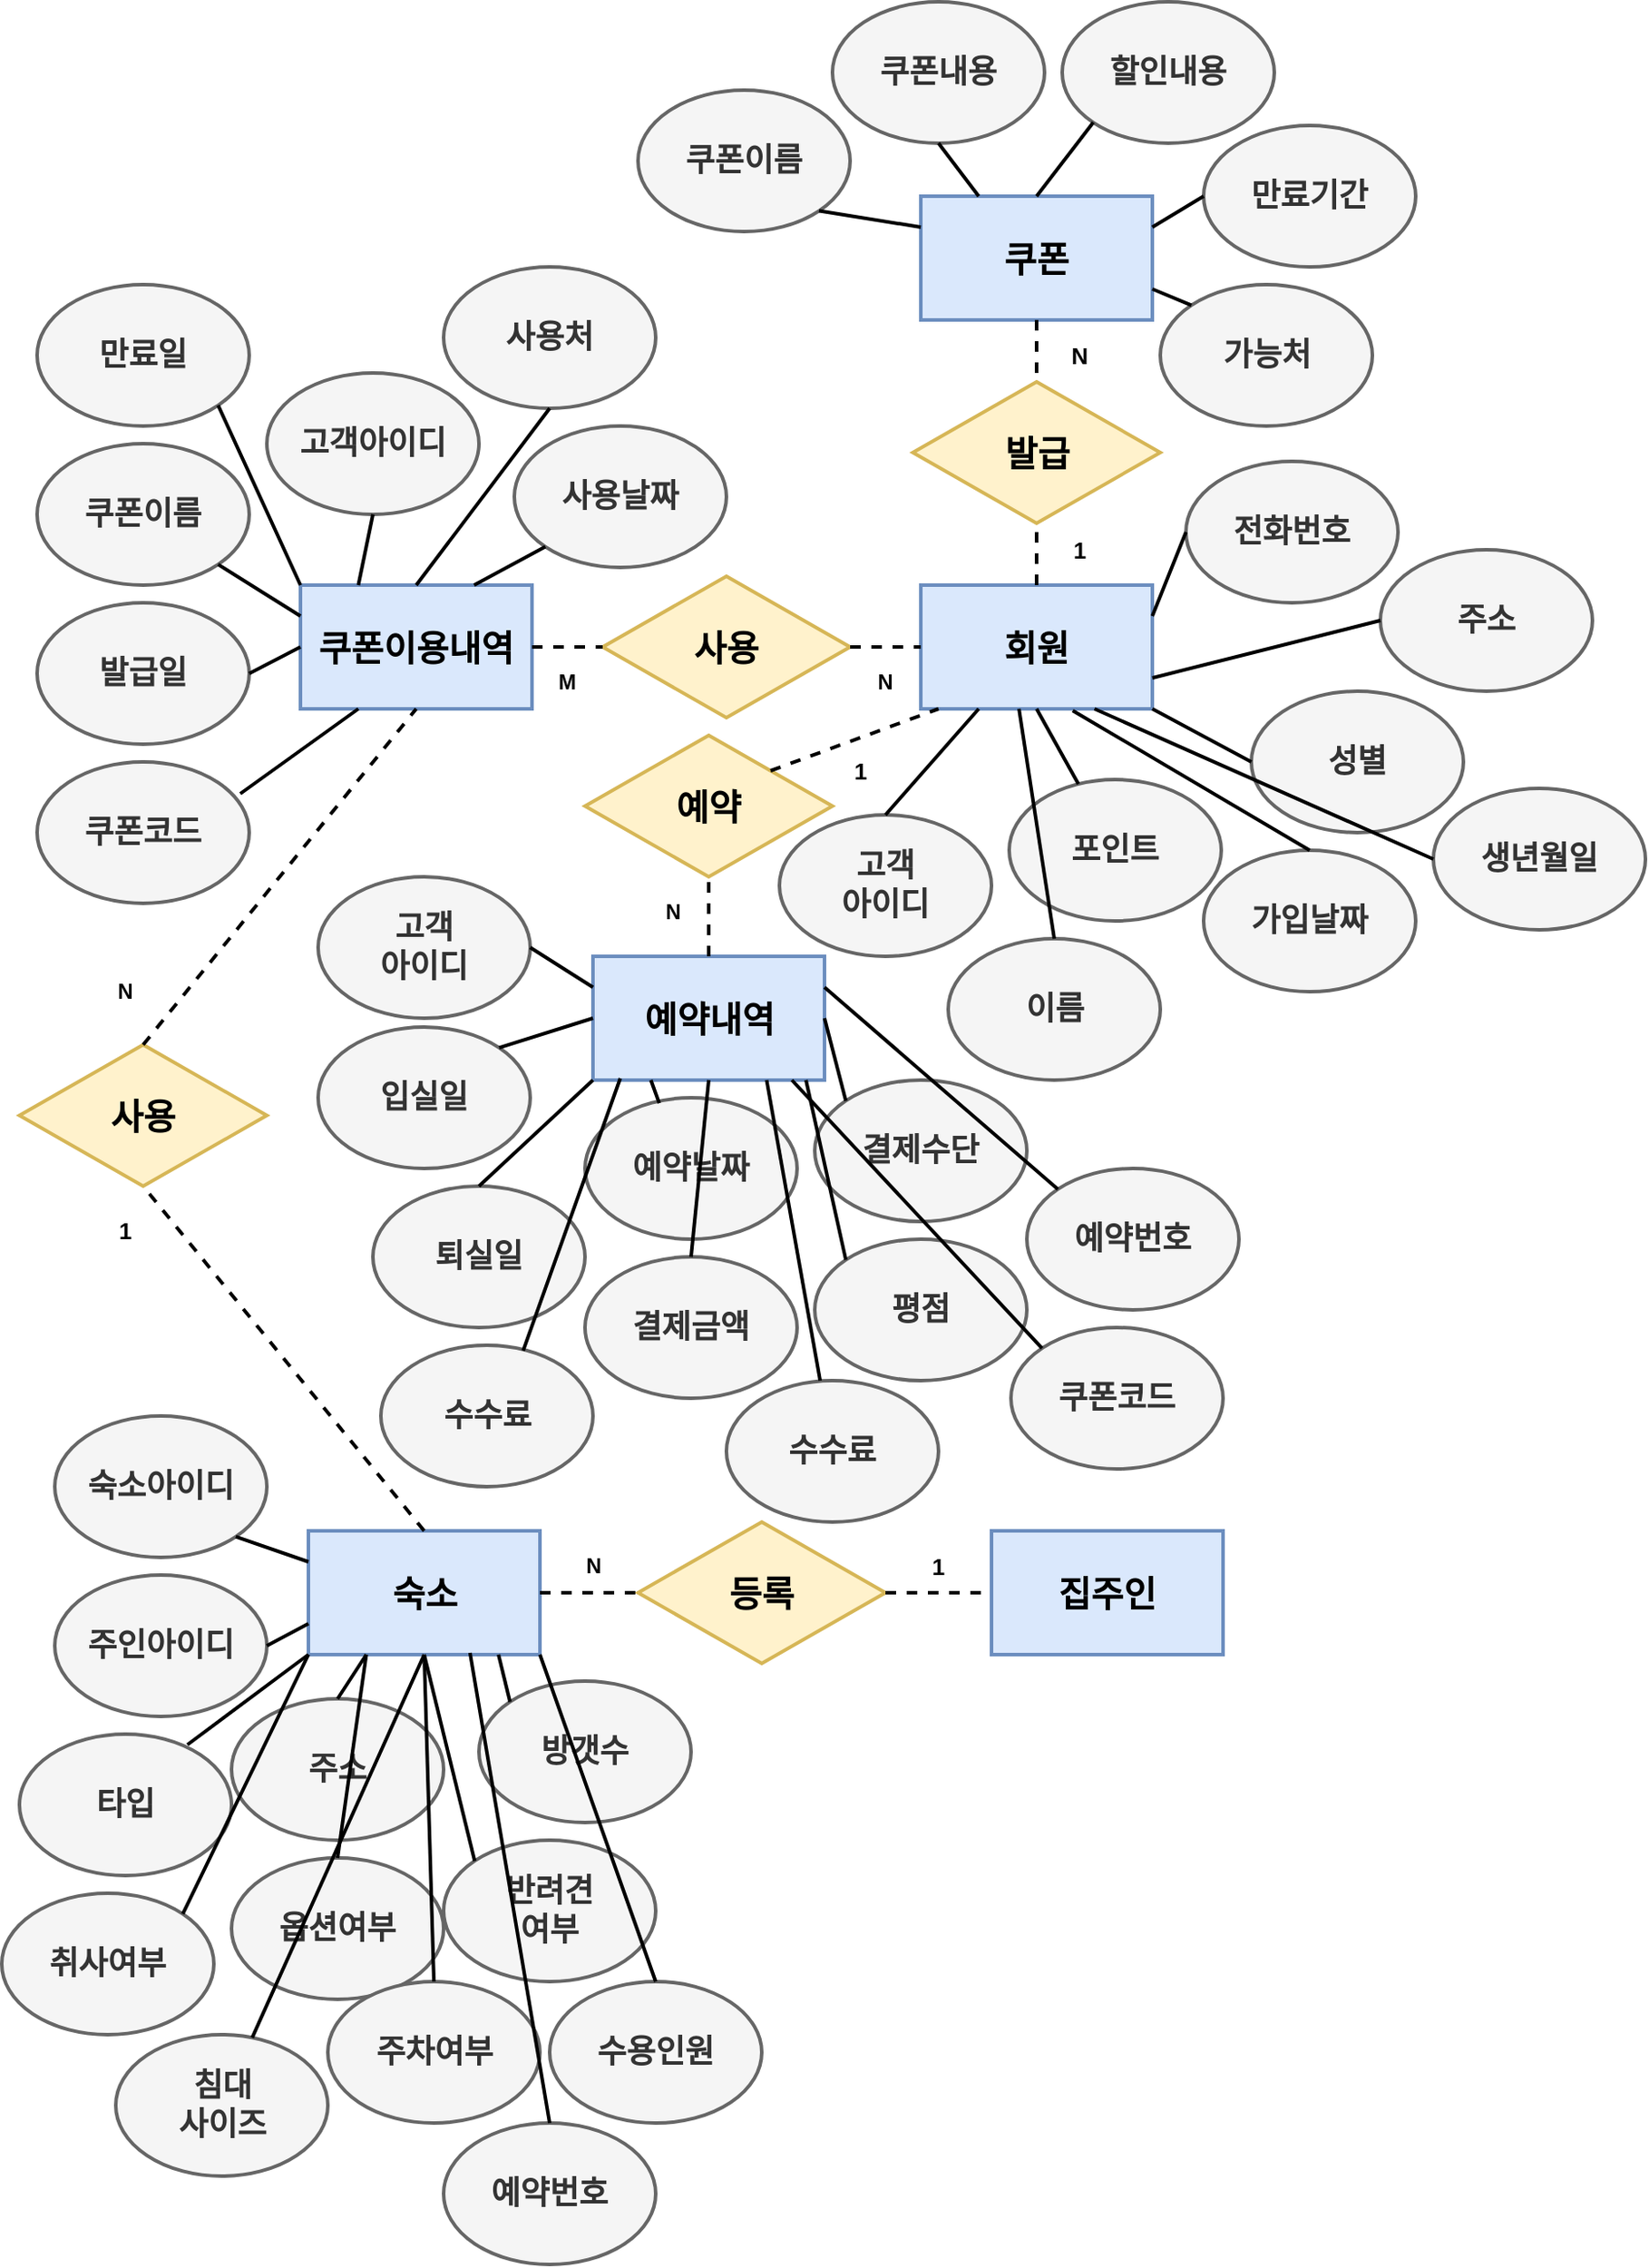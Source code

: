 <mxfile version="26.0.16">
  <diagram name="페이지-1" id="A7KoAqLpkC3rf8sDOBmB">
    <mxGraphModel dx="2261" dy="780" grid="1" gridSize="10" guides="1" tooltips="1" connect="1" arrows="1" fold="1" page="1" pageScale="1" pageWidth="827" pageHeight="1169" math="0" shadow="0">
      <root>
        <mxCell id="0" />
        <mxCell id="1" parent="0" />
        <mxCell id="lKcTm5he1GSqPfXgZawS-9" value="등록" style="rhombus;whiteSpace=wrap;html=1;strokeWidth=2;fontSize=20;fontStyle=1;fillColor=#fff2cc;strokeColor=#d6b656;" parent="1" vertex="1">
          <mxGeometry x="360" y="1030" width="140" height="80" as="geometry" />
        </mxCell>
        <mxCell id="XDs98SbG8sYgr_woH9iY-4" value="예약" style="rhombus;whiteSpace=wrap;html=1;strokeWidth=2;fontSize=20;fontStyle=1;fillColor=#fff2cc;strokeColor=#d6b656;" parent="1" vertex="1">
          <mxGeometry x="330" y="585" width="140" height="80" as="geometry" />
        </mxCell>
        <mxCell id="BoZ32wy5WJJVuOqSIw8r-2" value="&lt;b&gt;쿠폰&lt;/b&gt;" style="rounded=0;whiteSpace=wrap;html=1;fillColor=#dae8fc;strokeColor=#6c8ebf;strokeWidth=2;fontSize=20;" vertex="1" parent="1">
          <mxGeometry x="520" y="280" width="131" height="70" as="geometry" />
        </mxCell>
        <mxCell id="BoZ32wy5WJJVuOqSIw8r-3" value="&lt;b&gt;회원&lt;/b&gt;" style="rounded=0;whiteSpace=wrap;html=1;fillColor=#dae8fc;strokeColor=#6c8ebf;strokeWidth=2;fontSize=20;" vertex="1" parent="1">
          <mxGeometry x="520" y="500" width="131" height="70" as="geometry" />
        </mxCell>
        <mxCell id="BoZ32wy5WJJVuOqSIw8r-4" value="&lt;b&gt;집주인&lt;/b&gt;" style="rounded=0;whiteSpace=wrap;html=1;fillColor=#dae8fc;strokeColor=#6c8ebf;strokeWidth=2;fontSize=20;" vertex="1" parent="1">
          <mxGeometry x="560" y="1035" width="131" height="70" as="geometry" />
        </mxCell>
        <mxCell id="BoZ32wy5WJJVuOqSIw8r-5" value="숙소" style="rounded=0;whiteSpace=wrap;html=1;fillColor=#dae8fc;strokeColor=#6c8ebf;strokeWidth=2;fontSize=20;fontStyle=1" vertex="1" parent="1">
          <mxGeometry x="173.5" y="1035" width="131" height="70" as="geometry" />
        </mxCell>
        <mxCell id="BoZ32wy5WJJVuOqSIw8r-6" value="쿠폰이용&lt;span style=&quot;background-color: transparent; color: light-dark(rgb(0, 0, 0), rgb(255, 255, 255));&quot;&gt;내역&lt;/span&gt;" style="rounded=0;whiteSpace=wrap;html=1;fillColor=#dae8fc;strokeColor=#6c8ebf;strokeWidth=2;fontSize=20;fontStyle=1" vertex="1" parent="1">
          <mxGeometry x="169" y="500" width="131" height="70" as="geometry" />
        </mxCell>
        <mxCell id="BoZ32wy5WJJVuOqSIw8r-7" value="예약내역" style="rounded=0;whiteSpace=wrap;html=1;fillColor=#dae8fc;strokeColor=#6c8ebf;strokeWidth=2;fontSize=20;fontStyle=1" vertex="1" parent="1">
          <mxGeometry x="334.5" y="710" width="131" height="70" as="geometry" />
        </mxCell>
        <mxCell id="BoZ32wy5WJJVuOqSIw8r-8" value="발급" style="rhombus;whiteSpace=wrap;html=1;strokeWidth=2;fontSize=20;fontStyle=1;fillColor=#fff2cc;strokeColor=#d6b656;" vertex="1" parent="1">
          <mxGeometry x="515.5" y="385" width="140" height="80" as="geometry" />
        </mxCell>
        <mxCell id="BoZ32wy5WJJVuOqSIw8r-15" value="사용" style="rhombus;whiteSpace=wrap;html=1;strokeWidth=2;fontSize=20;fontStyle=1;fillColor=#fff2cc;strokeColor=#d6b656;" vertex="1" parent="1">
          <mxGeometry x="340" y="495" width="140" height="80" as="geometry" />
        </mxCell>
        <mxCell id="BoZ32wy5WJJVuOqSIw8r-18" value="&lt;b&gt;할인내용&lt;/b&gt;" style="ellipse;whiteSpace=wrap;html=1;fillColor=#f5f5f5;fontColor=#333333;strokeColor=#666666;strokeWidth=2;fontSize=18;" vertex="1" parent="1">
          <mxGeometry x="600" y="170" width="120" height="80" as="geometry" />
        </mxCell>
        <mxCell id="BoZ32wy5WJJVuOqSIw8r-19" value="만료기간" style="ellipse;whiteSpace=wrap;html=1;fillColor=#f5f5f5;fontColor=#333333;strokeColor=#666666;strokeWidth=2;fontSize=18;fontStyle=1" vertex="1" parent="1">
          <mxGeometry x="680" y="240" width="120" height="80" as="geometry" />
        </mxCell>
        <mxCell id="BoZ32wy5WJJVuOqSIw8r-20" value="쿠폰내용" style="ellipse;whiteSpace=wrap;html=1;fillColor=#f5f5f5;fontColor=#333333;strokeColor=#666666;strokeWidth=2;fontSize=18;fontStyle=1" vertex="1" parent="1">
          <mxGeometry x="470" y="170" width="120" height="80" as="geometry" />
        </mxCell>
        <mxCell id="BoZ32wy5WJJVuOqSIw8r-21" value="&lt;b&gt;쿠폰이름&lt;/b&gt;" style="ellipse;whiteSpace=wrap;html=1;fillColor=#f5f5f5;fontColor=#333333;strokeColor=#666666;strokeWidth=2;fontSize=18;" vertex="1" parent="1">
          <mxGeometry x="360" y="220" width="120" height="80" as="geometry" />
        </mxCell>
        <mxCell id="BoZ32wy5WJJVuOqSIw8r-22" value="" style="endArrow=none;html=1;rounded=0;entryX=1;entryY=1;entryDx=0;entryDy=0;exitX=0;exitY=0.25;exitDx=0;exitDy=0;strokeWidth=2;" edge="1" parent="1" source="BoZ32wy5WJJVuOqSIw8r-2" target="BoZ32wy5WJJVuOqSIw8r-21">
          <mxGeometry width="50" height="50" relative="1" as="geometry">
            <mxPoint x="390" y="380" as="sourcePoint" />
            <mxPoint x="440" y="330" as="targetPoint" />
          </mxGeometry>
        </mxCell>
        <mxCell id="BoZ32wy5WJJVuOqSIw8r-23" value="" style="endArrow=none;html=1;rounded=0;entryX=0.5;entryY=1;entryDx=0;entryDy=0;exitX=0.25;exitY=0;exitDx=0;exitDy=0;strokeWidth=2;" edge="1" parent="1" source="BoZ32wy5WJJVuOqSIw8r-2" target="BoZ32wy5WJJVuOqSIw8r-20">
          <mxGeometry width="50" height="50" relative="1" as="geometry">
            <mxPoint x="530" y="308" as="sourcePoint" />
            <mxPoint x="440" y="250" as="targetPoint" />
          </mxGeometry>
        </mxCell>
        <mxCell id="BoZ32wy5WJJVuOqSIw8r-24" value="" style="endArrow=none;html=1;rounded=0;entryX=0;entryY=1;entryDx=0;entryDy=0;exitX=0.5;exitY=0;exitDx=0;exitDy=0;strokeWidth=2;" edge="1" parent="1" source="BoZ32wy5WJJVuOqSIw8r-2" target="BoZ32wy5WJJVuOqSIw8r-18">
          <mxGeometry width="50" height="50" relative="1" as="geometry">
            <mxPoint x="563" y="290" as="sourcePoint" />
            <mxPoint x="570" y="250" as="targetPoint" />
          </mxGeometry>
        </mxCell>
        <mxCell id="BoZ32wy5WJJVuOqSIw8r-25" value="" style="endArrow=none;html=1;rounded=0;entryX=0;entryY=0.5;entryDx=0;entryDy=0;exitX=1;exitY=0.25;exitDx=0;exitDy=0;strokeWidth=2;" edge="1" parent="1" source="BoZ32wy5WJJVuOqSIw8r-2" target="BoZ32wy5WJJVuOqSIw8r-19">
          <mxGeometry width="50" height="50" relative="1" as="geometry">
            <mxPoint x="596" y="290" as="sourcePoint" />
            <mxPoint x="658" y="238" as="targetPoint" />
          </mxGeometry>
        </mxCell>
        <mxCell id="BoZ32wy5WJJVuOqSIw8r-26" value="가능처" style="ellipse;whiteSpace=wrap;html=1;fillColor=#f5f5f5;fontColor=#333333;strokeColor=#666666;strokeWidth=2;fontSize=18;fontStyle=1" vertex="1" parent="1">
          <mxGeometry x="655.5" y="330" width="120" height="80" as="geometry" />
        </mxCell>
        <mxCell id="BoZ32wy5WJJVuOqSIw8r-27" value="" style="endArrow=none;html=1;rounded=0;entryX=0;entryY=0;entryDx=0;entryDy=0;exitX=1;exitY=0.75;exitDx=0;exitDy=0;strokeWidth=2;" edge="1" parent="1" source="BoZ32wy5WJJVuOqSIw8r-2" target="BoZ32wy5WJJVuOqSIw8r-26">
          <mxGeometry width="50" height="50" relative="1" as="geometry">
            <mxPoint x="661" y="308" as="sourcePoint" />
            <mxPoint x="690" y="290" as="targetPoint" />
          </mxGeometry>
        </mxCell>
        <mxCell id="BoZ32wy5WJJVuOqSIw8r-28" value="" style="endArrow=none;dashed=1;html=1;rounded=0;entryX=0.5;entryY=1;entryDx=0;entryDy=0;exitX=0.5;exitY=0;exitDx=0;exitDy=0;strokeWidth=2;" edge="1" parent="1" source="BoZ32wy5WJJVuOqSIw8r-3" target="BoZ32wy5WJJVuOqSIw8r-8">
          <mxGeometry width="50" height="50" relative="1" as="geometry">
            <mxPoint x="390" y="380" as="sourcePoint" />
            <mxPoint x="440" y="330" as="targetPoint" />
          </mxGeometry>
        </mxCell>
        <mxCell id="BoZ32wy5WJJVuOqSIw8r-29" value="" style="endArrow=none;dashed=1;html=1;rounded=0;entryX=0.5;entryY=0;entryDx=0;entryDy=0;exitX=0.5;exitY=1;exitDx=0;exitDy=0;strokeWidth=2;" edge="1" parent="1" source="BoZ32wy5WJJVuOqSIw8r-2" target="BoZ32wy5WJJVuOqSIw8r-8">
          <mxGeometry width="50" height="50" relative="1" as="geometry">
            <mxPoint x="326" y="325" as="sourcePoint" />
            <mxPoint x="354" y="325" as="targetPoint" />
          </mxGeometry>
        </mxCell>
        <mxCell id="BoZ32wy5WJJVuOqSIw8r-30" value="1" style="text;html=1;align=center;verticalAlign=middle;whiteSpace=wrap;rounded=0;fontStyle=1;fontSize=13;" vertex="1" parent="1">
          <mxGeometry x="580" y="465" width="60" height="30" as="geometry" />
        </mxCell>
        <mxCell id="BoZ32wy5WJJVuOqSIw8r-31" value="N" style="text;html=1;align=center;verticalAlign=middle;whiteSpace=wrap;rounded=0;fontStyle=1;fontSize=13;" vertex="1" parent="1">
          <mxGeometry x="580" y="355" width="60" height="30" as="geometry" />
        </mxCell>
        <mxCell id="BoZ32wy5WJJVuOqSIw8r-32" value="" style="endArrow=none;dashed=1;html=1;rounded=0;entryX=0;entryY=0.5;entryDx=0;entryDy=0;exitX=1;exitY=0.5;exitDx=0;exitDy=0;fontStyle=1;endSize=7;strokeWidth=2;" edge="1" parent="1" source="BoZ32wy5WJJVuOqSIw8r-15" target="BoZ32wy5WJJVuOqSIw8r-3">
          <mxGeometry width="50" height="50" relative="1" as="geometry">
            <mxPoint x="530" y="325" as="sourcePoint" />
            <mxPoint x="494" y="325" as="targetPoint" />
          </mxGeometry>
        </mxCell>
        <mxCell id="BoZ32wy5WJJVuOqSIw8r-33" value="" style="endArrow=none;dashed=1;html=1;rounded=0;entryX=0;entryY=0.5;entryDx=0;entryDy=0;exitX=1;exitY=0.5;exitDx=0;exitDy=0;fontStyle=1;strokeWidth=2;" edge="1" parent="1" source="BoZ32wy5WJJVuOqSIw8r-6" target="BoZ32wy5WJJVuOqSIw8r-15">
          <mxGeometry width="50" height="50" relative="1" as="geometry">
            <mxPoint x="260" y="395" as="sourcePoint" />
            <mxPoint x="260" y="360" as="targetPoint" />
          </mxGeometry>
        </mxCell>
        <mxCell id="BoZ32wy5WJJVuOqSIw8r-34" value="N" style="text;html=1;align=center;verticalAlign=middle;whiteSpace=wrap;rounded=0;fontStyle=1" vertex="1" parent="1">
          <mxGeometry x="470" y="540" width="60" height="30" as="geometry" />
        </mxCell>
        <mxCell id="BoZ32wy5WJJVuOqSIw8r-35" value="M" style="text;html=1;align=center;verticalAlign=middle;whiteSpace=wrap;rounded=0;fontStyle=1" vertex="1" parent="1">
          <mxGeometry x="290" y="540" width="60" height="30" as="geometry" />
        </mxCell>
        <mxCell id="BoZ32wy5WJJVuOqSIw8r-37" value="생년월일" style="ellipse;whiteSpace=wrap;html=1;fillColor=#f5f5f5;fontColor=#333333;strokeColor=#666666;strokeWidth=2;fontSize=18;fontStyle=1" vertex="1" parent="1">
          <mxGeometry x="810" y="615" width="120" height="80" as="geometry" />
        </mxCell>
        <mxCell id="BoZ32wy5WJJVuOqSIw8r-38" value="고객&lt;div&gt;아이디&lt;/div&gt;" style="ellipse;whiteSpace=wrap;html=1;fillColor=#f5f5f5;fontColor=#333333;strokeColor=#666666;strokeWidth=2;fontSize=18;fontStyle=1" vertex="1" parent="1">
          <mxGeometry x="440" y="630" width="120" height="80" as="geometry" />
        </mxCell>
        <mxCell id="BoZ32wy5WJJVuOqSIw8r-39" value="이름" style="ellipse;whiteSpace=wrap;html=1;fillColor=#f5f5f5;fontColor=#333333;strokeColor=#666666;strokeWidth=2;fontSize=18;fontStyle=1" vertex="1" parent="1">
          <mxGeometry x="535.5" y="700" width="120" height="80" as="geometry" />
        </mxCell>
        <mxCell id="BoZ32wy5WJJVuOqSIw8r-40" value="주소" style="ellipse;whiteSpace=wrap;html=1;fillColor=#f5f5f5;fontColor=#333333;strokeColor=#666666;strokeWidth=2;fontSize=18;fontStyle=1" vertex="1" parent="1">
          <mxGeometry x="780" y="480" width="120" height="80" as="geometry" />
        </mxCell>
        <mxCell id="BoZ32wy5WJJVuOqSIw8r-41" value="전화번호" style="ellipse;whiteSpace=wrap;html=1;fillColor=#f5f5f5;fontColor=#333333;strokeColor=#666666;strokeWidth=2;fontSize=18;fontStyle=1" vertex="1" parent="1">
          <mxGeometry x="670" y="430" width="120" height="80" as="geometry" />
        </mxCell>
        <mxCell id="BoZ32wy5WJJVuOqSIw8r-42" value="성별" style="ellipse;whiteSpace=wrap;html=1;fillColor=#f5f5f5;fontColor=#333333;strokeColor=#666666;strokeWidth=2;fontSize=18;fontStyle=1" vertex="1" parent="1">
          <mxGeometry x="707" y="560" width="120" height="80" as="geometry" />
        </mxCell>
        <mxCell id="BoZ32wy5WJJVuOqSIw8r-43" value="가입날짜" style="ellipse;whiteSpace=wrap;html=1;fillColor=#f5f5f5;fontColor=#333333;strokeColor=#666666;strokeWidth=2;fontSize=18;fontStyle=1" vertex="1" parent="1">
          <mxGeometry x="680" y="650" width="120" height="80" as="geometry" />
        </mxCell>
        <mxCell id="BoZ32wy5WJJVuOqSIw8r-44" value="포인트" style="ellipse;whiteSpace=wrap;html=1;fillColor=#f5f5f5;fontColor=#333333;strokeColor=#666666;strokeWidth=2;fontSize=18;fontStyle=1" vertex="1" parent="1">
          <mxGeometry x="570" y="610" width="120" height="80" as="geometry" />
        </mxCell>
        <mxCell id="BoZ32wy5WJJVuOqSIw8r-45" value="" style="endArrow=none;html=1;rounded=0;entryX=0;entryY=0.5;entryDx=0;entryDy=0;exitX=1;exitY=0.25;exitDx=0;exitDy=0;strokeWidth=2;" edge="1" parent="1" source="BoZ32wy5WJJVuOqSIw8r-3" target="BoZ32wy5WJJVuOqSIw8r-41">
          <mxGeometry width="50" height="50" relative="1" as="geometry">
            <mxPoint x="530" y="308" as="sourcePoint" />
            <mxPoint x="472" y="298" as="targetPoint" />
            <Array as="points" />
          </mxGeometry>
        </mxCell>
        <mxCell id="BoZ32wy5WJJVuOqSIw8r-46" value="" style="endArrow=none;html=1;rounded=0;entryX=1;entryY=0.75;entryDx=0;entryDy=0;exitX=0;exitY=0.5;exitDx=0;exitDy=0;strokeWidth=2;" edge="1" parent="1" source="BoZ32wy5WJJVuOqSIw8r-40" target="BoZ32wy5WJJVuOqSIw8r-3">
          <mxGeometry width="50" height="50" relative="1" as="geometry">
            <mxPoint x="530" y="308" as="sourcePoint" />
            <mxPoint x="472" y="298" as="targetPoint" />
          </mxGeometry>
        </mxCell>
        <mxCell id="BoZ32wy5WJJVuOqSIw8r-47" value="" style="endArrow=none;html=1;rounded=0;entryX=0.75;entryY=1;entryDx=0;entryDy=0;exitX=0;exitY=0.5;exitDx=0;exitDy=0;strokeWidth=2;" edge="1" parent="1" source="BoZ32wy5WJJVuOqSIw8r-37" target="BoZ32wy5WJJVuOqSIw8r-3">
          <mxGeometry width="50" height="50" relative="1" as="geometry">
            <mxPoint x="698" y="582" as="sourcePoint" />
            <mxPoint x="661" y="563" as="targetPoint" />
          </mxGeometry>
        </mxCell>
        <mxCell id="BoZ32wy5WJJVuOqSIw8r-48" value="" style="endArrow=none;html=1;rounded=0;entryX=1;entryY=1;entryDx=0;entryDy=0;exitX=0;exitY=0.5;exitDx=0;exitDy=0;strokeWidth=2;" edge="1" parent="1" source="BoZ32wy5WJJVuOqSIw8r-42" target="BoZ32wy5WJJVuOqSIw8r-3">
          <mxGeometry width="50" height="50" relative="1" as="geometry">
            <mxPoint x="620" y="610" as="sourcePoint" />
            <mxPoint x="628" y="580" as="targetPoint" />
          </mxGeometry>
        </mxCell>
        <mxCell id="BoZ32wy5WJJVuOqSIw8r-49" value="" style="endArrow=none;html=1;rounded=0;entryX=0.424;entryY=1;entryDx=0;entryDy=0;exitX=0.5;exitY=0;exitDx=0;exitDy=0;strokeWidth=2;entryPerimeter=0;" edge="1" parent="1" source="BoZ32wy5WJJVuOqSIw8r-39" target="BoZ32wy5WJJVuOqSIw8r-3">
          <mxGeometry width="50" height="50" relative="1" as="geometry">
            <mxPoint x="620" y="610" as="sourcePoint" />
            <mxPoint x="628" y="580" as="targetPoint" />
          </mxGeometry>
        </mxCell>
        <mxCell id="BoZ32wy5WJJVuOqSIw8r-50" value="" style="endArrow=none;html=1;rounded=0;exitX=0.5;exitY=0;exitDx=0;exitDy=0;strokeWidth=2;entryX=0.25;entryY=1;entryDx=0;entryDy=0;" edge="1" parent="1" source="BoZ32wy5WJJVuOqSIw8r-38" target="BoZ32wy5WJJVuOqSIw8r-3">
          <mxGeometry width="50" height="50" relative="1" as="geometry">
            <mxPoint x="550" y="690" as="sourcePoint" />
            <mxPoint x="530" y="590" as="targetPoint" />
          </mxGeometry>
        </mxCell>
        <mxCell id="BoZ32wy5WJJVuOqSIw8r-51" value="" style="endArrow=none;html=1;rounded=0;entryX=0.656;entryY=1.014;entryDx=0;entryDy=0;exitX=0.5;exitY=0;exitDx=0;exitDy=0;strokeWidth=2;entryPerimeter=0;" edge="1" parent="1" source="BoZ32wy5WJJVuOqSIw8r-43" target="BoZ32wy5WJJVuOqSIw8r-3">
          <mxGeometry width="50" height="50" relative="1" as="geometry">
            <mxPoint x="550" y="690" as="sourcePoint" />
            <mxPoint x="563" y="580" as="targetPoint" />
          </mxGeometry>
        </mxCell>
        <mxCell id="BoZ32wy5WJJVuOqSIw8r-52" value="" style="endArrow=none;html=1;rounded=0;entryX=0.5;entryY=1;entryDx=0;entryDy=0;strokeWidth=2;" edge="1" parent="1" source="BoZ32wy5WJJVuOqSIw8r-44" target="BoZ32wy5WJJVuOqSIw8r-3">
          <mxGeometry width="50" height="50" relative="1" as="geometry">
            <mxPoint x="618" y="752" as="sourcePoint" />
            <mxPoint x="596" y="580" as="targetPoint" />
          </mxGeometry>
        </mxCell>
        <mxCell id="BoZ32wy5WJJVuOqSIw8r-53" value="쿠폰코드" style="ellipse;whiteSpace=wrap;html=1;fillColor=#f5f5f5;fontColor=#333333;strokeColor=#666666;strokeWidth=2;fontSize=18;fontStyle=1" vertex="1" parent="1">
          <mxGeometry x="20" y="600" width="120" height="80" as="geometry" />
        </mxCell>
        <mxCell id="BoZ32wy5WJJVuOqSIw8r-54" value="고객아이디" style="ellipse;whiteSpace=wrap;html=1;fillColor=#f5f5f5;fontColor=#333333;strokeColor=#666666;strokeWidth=2;fontSize=18;fontStyle=1" vertex="1" parent="1">
          <mxGeometry x="150" y="380" width="120" height="80" as="geometry" />
        </mxCell>
        <mxCell id="BoZ32wy5WJJVuOqSIw8r-55" value="쿠폰이름" style="ellipse;whiteSpace=wrap;html=1;fillColor=#f5f5f5;fontColor=#333333;strokeColor=#666666;strokeWidth=2;fontSize=18;fontStyle=1" vertex="1" parent="1">
          <mxGeometry x="20" y="420" width="120" height="80" as="geometry" />
        </mxCell>
        <mxCell id="BoZ32wy5WJJVuOqSIw8r-56" value="발급일" style="ellipse;whiteSpace=wrap;html=1;fillColor=#f5f5f5;fontColor=#333333;strokeColor=#666666;strokeWidth=2;fontSize=18;fontStyle=1" vertex="1" parent="1">
          <mxGeometry x="20" y="510" width="120" height="80" as="geometry" />
        </mxCell>
        <mxCell id="BoZ32wy5WJJVuOqSIw8r-57" value="만료일" style="ellipse;whiteSpace=wrap;html=1;fillColor=#f5f5f5;fontColor=#333333;strokeColor=#666666;strokeWidth=2;fontSize=18;fontStyle=1" vertex="1" parent="1">
          <mxGeometry x="20" y="330" width="120" height="80" as="geometry" />
        </mxCell>
        <mxCell id="BoZ32wy5WJJVuOqSIw8r-58" value="사용날짜" style="ellipse;whiteSpace=wrap;html=1;fillColor=#f5f5f5;fontColor=#333333;strokeColor=#666666;strokeWidth=2;fontSize=18;fontStyle=1" vertex="1" parent="1">
          <mxGeometry x="290" y="410" width="120" height="80" as="geometry" />
        </mxCell>
        <mxCell id="BoZ32wy5WJJVuOqSIw8r-59" value="사용처" style="ellipse;whiteSpace=wrap;html=1;fillColor=#f5f5f5;fontColor=#333333;strokeColor=#666666;strokeWidth=2;fontSize=18;fontStyle=1" vertex="1" parent="1">
          <mxGeometry x="250" y="320" width="120" height="80" as="geometry" />
        </mxCell>
        <mxCell id="BoZ32wy5WJJVuOqSIw8r-60" value="" style="endArrow=none;html=1;rounded=0;entryX=0.5;entryY=1;entryDx=0;entryDy=0;exitX=0.25;exitY=0;exitDx=0;exitDy=0;strokeWidth=2;" edge="1" parent="1" source="BoZ32wy5WJJVuOqSIw8r-6" target="BoZ32wy5WJJVuOqSIw8r-54">
          <mxGeometry width="50" height="50" relative="1" as="geometry">
            <mxPoint x="530" y="308" as="sourcePoint" />
            <mxPoint x="472" y="298" as="targetPoint" />
          </mxGeometry>
        </mxCell>
        <mxCell id="BoZ32wy5WJJVuOqSIw8r-61" value="" style="endArrow=none;html=1;rounded=0;entryX=0.5;entryY=1;entryDx=0;entryDy=0;exitX=0.5;exitY=0;exitDx=0;exitDy=0;strokeWidth=2;" edge="1" parent="1" source="BoZ32wy5WJJVuOqSIw8r-6" target="BoZ32wy5WJJVuOqSIw8r-59">
          <mxGeometry width="50" height="50" relative="1" as="geometry">
            <mxPoint x="212" y="510" as="sourcePoint" />
            <mxPoint x="220" y="470" as="targetPoint" />
          </mxGeometry>
        </mxCell>
        <mxCell id="BoZ32wy5WJJVuOqSIw8r-62" value="" style="endArrow=none;html=1;rounded=0;entryX=0;entryY=1;entryDx=0;entryDy=0;exitX=0.75;exitY=0;exitDx=0;exitDy=0;strokeWidth=2;" edge="1" parent="1" source="BoZ32wy5WJJVuOqSIw8r-6" target="BoZ32wy5WJJVuOqSIw8r-58">
          <mxGeometry width="50" height="50" relative="1" as="geometry">
            <mxPoint x="245" y="510" as="sourcePoint" />
            <mxPoint x="320" y="410" as="targetPoint" />
          </mxGeometry>
        </mxCell>
        <mxCell id="BoZ32wy5WJJVuOqSIw8r-63" value="" style="endArrow=none;html=1;rounded=0;entryX=1;entryY=1;entryDx=0;entryDy=0;exitX=0;exitY=0;exitDx=0;exitDy=0;strokeWidth=2;" edge="1" parent="1" source="BoZ32wy5WJJVuOqSIw8r-6" target="BoZ32wy5WJJVuOqSIw8r-57">
          <mxGeometry width="50" height="50" relative="1" as="geometry">
            <mxPoint x="277" y="510" as="sourcePoint" />
            <mxPoint x="318" y="488" as="targetPoint" />
          </mxGeometry>
        </mxCell>
        <mxCell id="BoZ32wy5WJJVuOqSIw8r-64" value="" style="endArrow=none;html=1;rounded=0;entryX=1;entryY=1;entryDx=0;entryDy=0;exitX=0;exitY=0.25;exitDx=0;exitDy=0;strokeWidth=2;" edge="1" parent="1" source="BoZ32wy5WJJVuOqSIw8r-6" target="BoZ32wy5WJJVuOqSIw8r-55">
          <mxGeometry width="50" height="50" relative="1" as="geometry">
            <mxPoint x="179" y="510" as="sourcePoint" />
            <mxPoint x="132" y="408" as="targetPoint" />
          </mxGeometry>
        </mxCell>
        <mxCell id="BoZ32wy5WJJVuOqSIw8r-65" value="" style="endArrow=none;html=1;rounded=0;entryX=1;entryY=0.5;entryDx=0;entryDy=0;exitX=0;exitY=0.5;exitDx=0;exitDy=0;strokeWidth=2;" edge="1" parent="1" source="BoZ32wy5WJJVuOqSIw8r-6" target="BoZ32wy5WJJVuOqSIw8r-56">
          <mxGeometry width="50" height="50" relative="1" as="geometry">
            <mxPoint x="179" y="528" as="sourcePoint" />
            <mxPoint x="132" y="498" as="targetPoint" />
          </mxGeometry>
        </mxCell>
        <mxCell id="BoZ32wy5WJJVuOqSIw8r-66" value="" style="endArrow=none;html=1;rounded=0;entryX=0.958;entryY=0.225;entryDx=0;entryDy=0;exitX=0.25;exitY=1;exitDx=0;exitDy=0;strokeWidth=2;entryPerimeter=0;" edge="1" parent="1" source="BoZ32wy5WJJVuOqSIw8r-6" target="BoZ32wy5WJJVuOqSIw8r-53">
          <mxGeometry width="50" height="50" relative="1" as="geometry">
            <mxPoint x="179" y="545" as="sourcePoint" />
            <mxPoint x="150" y="560" as="targetPoint" />
          </mxGeometry>
        </mxCell>
        <mxCell id="BoZ32wy5WJJVuOqSIw8r-67" value="" style="endArrow=none;dashed=1;html=1;rounded=0;entryX=1;entryY=1;entryDx=0;entryDy=0;exitX=1;exitY=0;exitDx=0;exitDy=0;fontStyle=1;strokeWidth=2;" edge="1" parent="1" source="XDs98SbG8sYgr_woH9iY-4" target="BoZ32wy5WJJVuOqSIw8r-34">
          <mxGeometry width="50" height="50" relative="1" as="geometry">
            <mxPoint x="310" y="545" as="sourcePoint" />
            <mxPoint x="350" y="545" as="targetPoint" />
          </mxGeometry>
        </mxCell>
        <mxCell id="BoZ32wy5WJJVuOqSIw8r-68" value="" style="endArrow=none;dashed=1;html=1;rounded=0;entryX=0.5;entryY=1;entryDx=0;entryDy=0;exitX=0.5;exitY=0;exitDx=0;exitDy=0;fontStyle=1;strokeWidth=2;" edge="1" parent="1" source="BoZ32wy5WJJVuOqSIw8r-7" target="XDs98SbG8sYgr_woH9iY-4">
          <mxGeometry width="50" height="50" relative="1" as="geometry">
            <mxPoint x="405" y="630" as="sourcePoint" />
            <mxPoint x="540" y="580" as="targetPoint" />
          </mxGeometry>
        </mxCell>
        <mxCell id="BoZ32wy5WJJVuOqSIw8r-69" value="1" style="text;html=1;align=center;verticalAlign=middle;whiteSpace=wrap;rounded=0;fontStyle=1;fontSize=13;" vertex="1" parent="1">
          <mxGeometry x="455.5" y="590" width="60" height="30" as="geometry" />
        </mxCell>
        <mxCell id="BoZ32wy5WJJVuOqSIw8r-70" value="N" style="text;html=1;align=center;verticalAlign=middle;whiteSpace=wrap;rounded=0;fontStyle=1" vertex="1" parent="1">
          <mxGeometry x="350" y="670" width="60" height="30" as="geometry" />
        </mxCell>
        <mxCell id="BoZ32wy5WJJVuOqSIw8r-72" value="" style="endArrow=none;dashed=1;html=1;rounded=0;entryX=0;entryY=0.5;entryDx=0;entryDy=0;exitX=1;exitY=0.5;exitDx=0;exitDy=0;fontStyle=1;strokeWidth=2;" edge="1" parent="1" source="BoZ32wy5WJJVuOqSIw8r-5" target="lKcTm5he1GSqPfXgZawS-9">
          <mxGeometry width="50" height="50" relative="1" as="geometry">
            <mxPoint x="320" y="675" as="sourcePoint" />
            <mxPoint x="375" y="655" as="targetPoint" />
          </mxGeometry>
        </mxCell>
        <mxCell id="BoZ32wy5WJJVuOqSIw8r-73" value="" style="endArrow=none;dashed=1;html=1;rounded=0;entryX=0;entryY=0.5;entryDx=0;entryDy=0;exitX=1;exitY=0.5;exitDx=0;exitDy=0;fontStyle=1;strokeWidth=2;" edge="1" parent="1" source="lKcTm5he1GSqPfXgZawS-9" target="BoZ32wy5WJJVuOqSIw8r-4">
          <mxGeometry width="50" height="50" relative="1" as="geometry">
            <mxPoint x="320" y="890" as="sourcePoint" />
            <mxPoint x="380" y="890" as="targetPoint" />
          </mxGeometry>
        </mxCell>
        <mxCell id="BoZ32wy5WJJVuOqSIw8r-74" value="1" style="text;html=1;align=center;verticalAlign=middle;whiteSpace=wrap;rounded=0;fontStyle=1;fontSize=13;" vertex="1" parent="1">
          <mxGeometry x="500" y="1040" width="60" height="30" as="geometry" />
        </mxCell>
        <mxCell id="BoZ32wy5WJJVuOqSIw8r-75" value="N" style="text;html=1;align=center;verticalAlign=middle;whiteSpace=wrap;rounded=0;fontStyle=1" vertex="1" parent="1">
          <mxGeometry x="304.5" y="1040" width="60" height="30" as="geometry" />
        </mxCell>
        <mxCell id="BoZ32wy5WJJVuOqSIw8r-76" value="사용" style="rhombus;whiteSpace=wrap;html=1;strokeWidth=2;fontSize=20;fontStyle=1;fillColor=#fff2cc;strokeColor=#d6b656;" vertex="1" parent="1">
          <mxGeometry x="10" y="760" width="140" height="80" as="geometry" />
        </mxCell>
        <mxCell id="BoZ32wy5WJJVuOqSIw8r-77" value="" style="endArrow=none;dashed=1;html=1;rounded=0;entryX=0.5;entryY=1;entryDx=0;entryDy=0;exitX=0.5;exitY=0;exitDx=0;exitDy=0;fontStyle=1;strokeWidth=2;" edge="1" parent="1" source="BoZ32wy5WJJVuOqSIw8r-5" target="BoZ32wy5WJJVuOqSIw8r-76">
          <mxGeometry width="50" height="50" relative="1" as="geometry">
            <mxPoint x="314.5" y="1080" as="sourcePoint" />
            <mxPoint x="374.5" y="1080" as="targetPoint" />
          </mxGeometry>
        </mxCell>
        <mxCell id="BoZ32wy5WJJVuOqSIw8r-78" value="" style="endArrow=none;dashed=1;html=1;rounded=0;entryX=0.5;entryY=1;entryDx=0;entryDy=0;fontStyle=1;strokeWidth=2;exitX=0.5;exitY=0;exitDx=0;exitDy=0;" edge="1" parent="1" source="BoZ32wy5WJJVuOqSIw8r-76" target="BoZ32wy5WJJVuOqSIw8r-6">
          <mxGeometry width="50" height="50" relative="1" as="geometry">
            <mxPoint x="245" y="855" as="sourcePoint" />
            <mxPoint x="245" y="760" as="targetPoint" />
          </mxGeometry>
        </mxCell>
        <mxCell id="BoZ32wy5WJJVuOqSIw8r-79" value="1" style="text;html=1;align=center;verticalAlign=middle;whiteSpace=wrap;rounded=0;fontStyle=1;fontSize=13;" vertex="1" parent="1">
          <mxGeometry x="40" y="850" width="60" height="30" as="geometry" />
        </mxCell>
        <mxCell id="BoZ32wy5WJJVuOqSIw8r-80" value="N" style="text;html=1;align=center;verticalAlign=middle;whiteSpace=wrap;rounded=0;fontStyle=1" vertex="1" parent="1">
          <mxGeometry x="40" y="715" width="60" height="30" as="geometry" />
        </mxCell>
        <mxCell id="BoZ32wy5WJJVuOqSIw8r-81" value="고객&lt;div&gt;아이디&lt;/div&gt;" style="ellipse;whiteSpace=wrap;html=1;fillColor=#f5f5f5;fontColor=#333333;strokeColor=#666666;strokeWidth=2;fontSize=18;fontStyle=1" vertex="1" parent="1">
          <mxGeometry x="179" y="665" width="120" height="80" as="geometry" />
        </mxCell>
        <mxCell id="BoZ32wy5WJJVuOqSIw8r-82" value="입실일" style="ellipse;whiteSpace=wrap;html=1;fillColor=#f5f5f5;fontColor=#333333;strokeColor=#666666;strokeWidth=2;fontSize=18;fontStyle=1" vertex="1" parent="1">
          <mxGeometry x="179" y="750" width="120" height="80" as="geometry" />
        </mxCell>
        <mxCell id="BoZ32wy5WJJVuOqSIw8r-83" value="퇴실일" style="ellipse;whiteSpace=wrap;html=1;fillColor=#f5f5f5;fontColor=#333333;strokeColor=#666666;strokeWidth=2;fontSize=18;fontStyle=1" vertex="1" parent="1">
          <mxGeometry x="210" y="840" width="120" height="80" as="geometry" />
        </mxCell>
        <mxCell id="BoZ32wy5WJJVuOqSIw8r-84" value="예약날짜&lt;span style=&quot;color: rgba(0, 0, 0, 0); font-family: monospace; font-size: 0px; font-weight: 400; text-align: start; text-wrap-mode: nowrap;&quot;&gt;%3CmxGraphModel%3E%3Croot%3E%3CmxCell%20id%3D%220%22%2F%3E%3CmxCell%20id%3D%221%22%20parent%3D%220%22%2F%3E%3CmxCell%20id%3D%222%22%20value%3D%22%ED%87%B4%EC%8B%A4%EC%9D%BC%22%20style%3D%22ellipse%3BwhiteSpace%3Dwrap%3Bhtml%3D1%3BfillColor%3D%23f5f5f5%3BfontColor%3D%23333333%3BstrokeColor%3D%23666666%3BstrokeWidth%3D2%3BfontSize%3D18%3BfontStyle%3D1%22%20vertex%3D%221%22%20parent%3D%221%22%3E%3CmxGeometry%20x%3D%22210%22%20y%3D%22840%22%20width%3D%22120%22%20height%3D%2280%22%20as%3D%22geometry%22%2F%3E%3C%2FmxCell%3E%3C%2Froot%3E%3C%2FmxGraphModel%3E&lt;/span&gt;" style="ellipse;whiteSpace=wrap;html=1;fillColor=#f5f5f5;fontColor=#333333;strokeColor=#666666;strokeWidth=2;fontSize=18;fontStyle=1" vertex="1" parent="1">
          <mxGeometry x="330" y="790" width="120" height="80" as="geometry" />
        </mxCell>
        <mxCell id="BoZ32wy5WJJVuOqSIw8r-85" value="결제금액" style="ellipse;whiteSpace=wrap;html=1;fillColor=#f5f5f5;fontColor=#333333;strokeColor=#666666;strokeWidth=2;fontSize=18;fontStyle=1" vertex="1" parent="1">
          <mxGeometry x="330" y="880" width="120" height="80" as="geometry" />
        </mxCell>
        <mxCell id="BoZ32wy5WJJVuOqSIw8r-86" value="결제수단" style="ellipse;whiteSpace=wrap;html=1;fillColor=#f5f5f5;fontColor=#333333;strokeColor=#666666;strokeWidth=2;fontSize=18;fontStyle=1" vertex="1" parent="1">
          <mxGeometry x="460" y="780" width="120" height="80" as="geometry" />
        </mxCell>
        <mxCell id="BoZ32wy5WJJVuOqSIw8r-87" value="평점" style="ellipse;whiteSpace=wrap;html=1;fillColor=#f5f5f5;fontColor=#333333;strokeColor=#666666;strokeWidth=2;fontSize=18;fontStyle=1" vertex="1" parent="1">
          <mxGeometry x="460" y="870" width="120" height="80" as="geometry" />
        </mxCell>
        <mxCell id="BoZ32wy5WJJVuOqSIw8r-88" value="예약번호" style="ellipse;whiteSpace=wrap;html=1;fillColor=#f5f5f5;fontColor=#333333;strokeColor=#666666;strokeWidth=2;fontSize=18;fontStyle=1" vertex="1" parent="1">
          <mxGeometry x="580" y="830" width="120" height="80" as="geometry" />
        </mxCell>
        <mxCell id="BoZ32wy5WJJVuOqSIw8r-89" value="쿠폰코드" style="ellipse;whiteSpace=wrap;html=1;fillColor=#f5f5f5;fontColor=#333333;strokeColor=#666666;strokeWidth=2;fontSize=18;fontStyle=1" vertex="1" parent="1">
          <mxGeometry x="571" y="920" width="120" height="80" as="geometry" />
        </mxCell>
        <mxCell id="BoZ32wy5WJJVuOqSIw8r-90" value="수수료" style="ellipse;whiteSpace=wrap;html=1;fillColor=#f5f5f5;fontColor=#333333;strokeColor=#666666;strokeWidth=2;fontSize=18;fontStyle=1" vertex="1" parent="1">
          <mxGeometry x="410" y="950" width="120" height="80" as="geometry" />
        </mxCell>
        <mxCell id="BoZ32wy5WJJVuOqSIw8r-91" value="수수료" style="ellipse;whiteSpace=wrap;html=1;fillColor=#f5f5f5;fontColor=#333333;strokeColor=#666666;strokeWidth=2;fontSize=18;fontStyle=1" vertex="1" parent="1">
          <mxGeometry x="214.5" y="930" width="120" height="80" as="geometry" />
        </mxCell>
        <mxCell id="BoZ32wy5WJJVuOqSIw8r-93" value="" style="endArrow=none;html=1;rounded=0;exitX=0;exitY=0.25;exitDx=0;exitDy=0;strokeWidth=2;entryX=1;entryY=0.5;entryDx=0;entryDy=0;" edge="1" parent="1" source="BoZ32wy5WJJVuOqSIw8r-7" target="BoZ32wy5WJJVuOqSIw8r-81">
          <mxGeometry width="50" height="50" relative="1" as="geometry">
            <mxPoint x="510" y="640" as="sourcePoint" />
            <mxPoint x="563" y="580" as="targetPoint" />
          </mxGeometry>
        </mxCell>
        <mxCell id="BoZ32wy5WJJVuOqSIw8r-94" value="" style="endArrow=none;html=1;rounded=0;exitX=0;exitY=0.5;exitDx=0;exitDy=0;strokeWidth=2;entryX=1;entryY=0;entryDx=0;entryDy=0;" edge="1" parent="1" source="BoZ32wy5WJJVuOqSIw8r-7" target="BoZ32wy5WJJVuOqSIw8r-82">
          <mxGeometry width="50" height="50" relative="1" as="geometry">
            <mxPoint x="345" y="738" as="sourcePoint" />
            <mxPoint x="309" y="715" as="targetPoint" />
          </mxGeometry>
        </mxCell>
        <mxCell id="BoZ32wy5WJJVuOqSIw8r-95" value="" style="endArrow=none;html=1;rounded=0;exitX=0;exitY=1;exitDx=0;exitDy=0;strokeWidth=2;entryX=0.5;entryY=0;entryDx=0;entryDy=0;" edge="1" parent="1" source="BoZ32wy5WJJVuOqSIw8r-7" target="BoZ32wy5WJJVuOqSIw8r-83">
          <mxGeometry width="50" height="50" relative="1" as="geometry">
            <mxPoint x="345" y="755" as="sourcePoint" />
            <mxPoint x="291" y="772" as="targetPoint" />
          </mxGeometry>
        </mxCell>
        <mxCell id="BoZ32wy5WJJVuOqSIw8r-96" value="" style="endArrow=none;html=1;rounded=0;exitX=0.25;exitY=1;exitDx=0;exitDy=0;strokeWidth=2;entryX=0.35;entryY=0.038;entryDx=0;entryDy=0;entryPerimeter=0;" edge="1" parent="1" source="BoZ32wy5WJJVuOqSIw8r-7" target="BoZ32wy5WJJVuOqSIw8r-84">
          <mxGeometry width="50" height="50" relative="1" as="geometry">
            <mxPoint x="345" y="790" as="sourcePoint" />
            <mxPoint x="280" y="850" as="targetPoint" />
          </mxGeometry>
        </mxCell>
        <mxCell id="BoZ32wy5WJJVuOqSIw8r-97" value="" style="endArrow=none;html=1;rounded=0;exitX=0.118;exitY=0.986;exitDx=0;exitDy=0;strokeWidth=2;entryX=0.671;entryY=0.038;entryDx=0;entryDy=0;exitPerimeter=0;entryPerimeter=0;" edge="1" parent="1" source="BoZ32wy5WJJVuOqSIw8r-7" target="BoZ32wy5WJJVuOqSIw8r-91">
          <mxGeometry width="50" height="50" relative="1" as="geometry">
            <mxPoint x="345" y="790" as="sourcePoint" />
            <mxPoint x="280" y="850" as="targetPoint" />
          </mxGeometry>
        </mxCell>
        <mxCell id="BoZ32wy5WJJVuOqSIw8r-98" value="" style="endArrow=none;html=1;rounded=0;exitX=0.5;exitY=1;exitDx=0;exitDy=0;strokeWidth=2;entryX=0.5;entryY=0;entryDx=0;entryDy=0;" edge="1" parent="1" source="BoZ32wy5WJJVuOqSIw8r-7" target="BoZ32wy5WJJVuOqSIw8r-85">
          <mxGeometry width="50" height="50" relative="1" as="geometry">
            <mxPoint x="367" y="793" as="sourcePoint" />
            <mxPoint x="305" y="943" as="targetPoint" />
          </mxGeometry>
        </mxCell>
        <mxCell id="BoZ32wy5WJJVuOqSIw8r-99" value="" style="endArrow=none;html=1;rounded=0;exitX=1;exitY=0.5;exitDx=0;exitDy=0;strokeWidth=2;entryX=0;entryY=0;entryDx=0;entryDy=0;" edge="1" parent="1" source="BoZ32wy5WJJVuOqSIw8r-7" target="BoZ32wy5WJJVuOqSIw8r-86">
          <mxGeometry width="50" height="50" relative="1" as="geometry">
            <mxPoint x="410" y="790" as="sourcePoint" />
            <mxPoint x="400" y="890" as="targetPoint" />
          </mxGeometry>
        </mxCell>
        <mxCell id="BoZ32wy5WJJVuOqSIw8r-100" value="" style="endArrow=none;html=1;rounded=0;exitX=0.75;exitY=1;exitDx=0;exitDy=0;strokeWidth=2;entryX=0.442;entryY=0;entryDx=0;entryDy=0;entryPerimeter=0;" edge="1" parent="1" source="BoZ32wy5WJJVuOqSIw8r-7" target="BoZ32wy5WJJVuOqSIw8r-90">
          <mxGeometry width="50" height="50" relative="1" as="geometry">
            <mxPoint x="476" y="755" as="sourcePoint" />
            <mxPoint x="488" y="802" as="targetPoint" />
          </mxGeometry>
        </mxCell>
        <mxCell id="BoZ32wy5WJJVuOqSIw8r-101" value="" style="endArrow=none;html=1;rounded=0;exitX=0.92;exitY=1;exitDx=0;exitDy=0;strokeWidth=2;entryX=0;entryY=0;entryDx=0;entryDy=0;exitPerimeter=0;" edge="1" parent="1" source="BoZ32wy5WJJVuOqSIw8r-7" target="BoZ32wy5WJJVuOqSIw8r-87">
          <mxGeometry width="50" height="50" relative="1" as="geometry">
            <mxPoint x="443" y="790" as="sourcePoint" />
            <mxPoint x="473" y="960" as="targetPoint" />
          </mxGeometry>
        </mxCell>
        <mxCell id="BoZ32wy5WJJVuOqSIw8r-102" value="" style="endArrow=none;html=1;rounded=0;exitX=1;exitY=0.25;exitDx=0;exitDy=0;strokeWidth=2;entryX=0;entryY=0;entryDx=0;entryDy=0;" edge="1" parent="1" source="BoZ32wy5WJJVuOqSIw8r-7" target="BoZ32wy5WJJVuOqSIw8r-88">
          <mxGeometry width="50" height="50" relative="1" as="geometry">
            <mxPoint x="461" y="792" as="sourcePoint" />
            <mxPoint x="488" y="892" as="targetPoint" />
          </mxGeometry>
        </mxCell>
        <mxCell id="BoZ32wy5WJJVuOqSIw8r-103" value="" style="endArrow=none;html=1;rounded=0;exitX=0.859;exitY=1;exitDx=0;exitDy=0;strokeWidth=2;entryX=0;entryY=0;entryDx=0;entryDy=0;exitPerimeter=0;" edge="1" parent="1" source="BoZ32wy5WJJVuOqSIw8r-7" target="BoZ32wy5WJJVuOqSIw8r-89">
          <mxGeometry width="50" height="50" relative="1" as="geometry">
            <mxPoint x="465" y="790" as="sourcePoint" />
            <mxPoint x="488" y="892" as="targetPoint" />
          </mxGeometry>
        </mxCell>
        <mxCell id="BoZ32wy5WJJVuOqSIw8r-104" value="숙소아이디" style="ellipse;whiteSpace=wrap;html=1;fillColor=#f5f5f5;fontColor=#333333;strokeColor=#666666;strokeWidth=2;fontSize=18;fontStyle=1" vertex="1" parent="1">
          <mxGeometry x="30" y="970" width="120" height="80" as="geometry" />
        </mxCell>
        <mxCell id="BoZ32wy5WJJVuOqSIw8r-105" value="주인아이디" style="ellipse;whiteSpace=wrap;html=1;fillColor=#f5f5f5;fontColor=#333333;strokeColor=#666666;strokeWidth=2;fontSize=18;fontStyle=1" vertex="1" parent="1">
          <mxGeometry x="30" y="1060" width="120" height="80" as="geometry" />
        </mxCell>
        <mxCell id="BoZ32wy5WJJVuOqSIw8r-106" value="주소" style="ellipse;whiteSpace=wrap;html=1;fillColor=#f5f5f5;fontColor=#333333;strokeColor=#666666;strokeWidth=2;fontSize=18;fontStyle=1" vertex="1" parent="1">
          <mxGeometry x="130" y="1130" width="120" height="80" as="geometry" />
        </mxCell>
        <mxCell id="BoZ32wy5WJJVuOqSIw8r-107" value="타입" style="ellipse;whiteSpace=wrap;html=1;fillColor=#f5f5f5;fontColor=#333333;strokeColor=#666666;strokeWidth=2;fontSize=18;fontStyle=1" vertex="1" parent="1">
          <mxGeometry x="10" y="1150" width="120" height="80" as="geometry" />
        </mxCell>
        <mxCell id="BoZ32wy5WJJVuOqSIw8r-108" value="옵션여부" style="ellipse;whiteSpace=wrap;html=1;fillColor=#f5f5f5;fontColor=#333333;strokeColor=#666666;strokeWidth=2;fontSize=18;fontStyle=1" vertex="1" parent="1">
          <mxGeometry x="130" y="1220" width="120" height="80" as="geometry" />
        </mxCell>
        <mxCell id="BoZ32wy5WJJVuOqSIw8r-109" value="방갯수" style="ellipse;whiteSpace=wrap;html=1;fillColor=#f5f5f5;fontColor=#333333;strokeColor=#666666;strokeWidth=2;fontSize=18;fontStyle=1" vertex="1" parent="1">
          <mxGeometry x="270" y="1120" width="120" height="80" as="geometry" />
        </mxCell>
        <mxCell id="BoZ32wy5WJJVuOqSIw8r-110" value="반려견&lt;div&gt;여부&lt;/div&gt;" style="ellipse;whiteSpace=wrap;html=1;fillColor=#f5f5f5;fontColor=#333333;strokeColor=#666666;strokeWidth=2;fontSize=18;fontStyle=1" vertex="1" parent="1">
          <mxGeometry x="250" y="1210" width="120" height="80" as="geometry" />
        </mxCell>
        <mxCell id="BoZ32wy5WJJVuOqSIw8r-111" value="취사여부" style="ellipse;whiteSpace=wrap;html=1;fillColor=#f5f5f5;fontColor=#333333;strokeColor=#666666;strokeWidth=2;fontSize=18;fontStyle=1" vertex="1" parent="1">
          <mxGeometry y="1240" width="120" height="80" as="geometry" />
        </mxCell>
        <mxCell id="BoZ32wy5WJJVuOqSIw8r-112" value="주차여부" style="ellipse;whiteSpace=wrap;html=1;fillColor=#f5f5f5;fontColor=#333333;strokeColor=#666666;strokeWidth=2;fontSize=18;fontStyle=1" vertex="1" parent="1">
          <mxGeometry x="184.5" y="1290" width="120" height="80" as="geometry" />
        </mxCell>
        <mxCell id="BoZ32wy5WJJVuOqSIw8r-113" value="침대&lt;div&gt;사이즈&lt;/div&gt;" style="ellipse;whiteSpace=wrap;html=1;fillColor=#f5f5f5;fontColor=#333333;strokeColor=#666666;strokeWidth=2;fontSize=18;fontStyle=1" vertex="1" parent="1">
          <mxGeometry x="64.5" y="1320" width="120" height="80" as="geometry" />
        </mxCell>
        <mxCell id="BoZ32wy5WJJVuOqSIw8r-114" value="수용인원" style="ellipse;whiteSpace=wrap;html=1;fillColor=#f5f5f5;fontColor=#333333;strokeColor=#666666;strokeWidth=2;fontSize=18;fontStyle=1" vertex="1" parent="1">
          <mxGeometry x="310" y="1290" width="120" height="80" as="geometry" />
        </mxCell>
        <mxCell id="BoZ32wy5WJJVuOqSIw8r-115" value="예약번호" style="ellipse;whiteSpace=wrap;html=1;fillColor=#f5f5f5;fontColor=#333333;strokeColor=#666666;strokeWidth=2;fontSize=18;fontStyle=1" vertex="1" parent="1">
          <mxGeometry x="250" y="1370" width="120" height="80" as="geometry" />
        </mxCell>
        <mxCell id="BoZ32wy5WJJVuOqSIw8r-116" value="" style="endArrow=none;html=1;rounded=0;exitX=1;exitY=1;exitDx=0;exitDy=0;strokeWidth=2;entryX=0;entryY=0.25;entryDx=0;entryDy=0;" edge="1" parent="1" source="BoZ32wy5WJJVuOqSIw8r-104" target="BoZ32wy5WJJVuOqSIw8r-5">
          <mxGeometry width="50" height="50" relative="1" as="geometry">
            <mxPoint x="360" y="789" as="sourcePoint" />
            <mxPoint x="305" y="943" as="targetPoint" />
          </mxGeometry>
        </mxCell>
        <mxCell id="BoZ32wy5WJJVuOqSIw8r-117" value="" style="endArrow=none;html=1;rounded=0;exitX=1;exitY=0.5;exitDx=0;exitDy=0;strokeWidth=2;entryX=0;entryY=0.75;entryDx=0;entryDy=0;" edge="1" parent="1" source="BoZ32wy5WJJVuOqSIw8r-105" target="BoZ32wy5WJJVuOqSIw8r-5">
          <mxGeometry width="50" height="50" relative="1" as="geometry">
            <mxPoint x="142" y="1048" as="sourcePoint" />
            <mxPoint x="184" y="1063" as="targetPoint" />
          </mxGeometry>
        </mxCell>
        <mxCell id="BoZ32wy5WJJVuOqSIw8r-118" value="" style="endArrow=none;html=1;rounded=0;exitX=0;exitY=1;exitDx=0;exitDy=0;strokeWidth=2;entryX=0.792;entryY=0.075;entryDx=0;entryDy=0;entryPerimeter=0;" edge="1" parent="1" source="BoZ32wy5WJJVuOqSIw8r-5" target="BoZ32wy5WJJVuOqSIw8r-107">
          <mxGeometry width="50" height="50" relative="1" as="geometry">
            <mxPoint x="160" y="1110" as="sourcePoint" />
            <mxPoint x="184" y="1098" as="targetPoint" />
          </mxGeometry>
        </mxCell>
        <mxCell id="BoZ32wy5WJJVuOqSIw8r-119" value="" style="endArrow=none;html=1;rounded=0;exitX=0.25;exitY=1;exitDx=0;exitDy=0;strokeWidth=2;entryX=0.5;entryY=0;entryDx=0;entryDy=0;" edge="1" parent="1" source="BoZ32wy5WJJVuOqSIw8r-5" target="BoZ32wy5WJJVuOqSIw8r-106">
          <mxGeometry width="50" height="50" relative="1" as="geometry">
            <mxPoint x="184" y="1115" as="sourcePoint" />
            <mxPoint x="115" y="1166" as="targetPoint" />
          </mxGeometry>
        </mxCell>
        <mxCell id="BoZ32wy5WJJVuOqSIw8r-120" value="" style="endArrow=none;html=1;rounded=0;strokeWidth=2;entryX=1;entryY=0;entryDx=0;entryDy=0;exitX=0;exitY=1;exitDx=0;exitDy=0;" edge="1" parent="1" source="BoZ32wy5WJJVuOqSIw8r-5" target="BoZ32wy5WJJVuOqSIw8r-111">
          <mxGeometry width="50" height="50" relative="1" as="geometry">
            <mxPoint x="190" y="1102" as="sourcePoint" />
            <mxPoint x="210" y="1130" as="targetPoint" />
          </mxGeometry>
        </mxCell>
        <mxCell id="BoZ32wy5WJJVuOqSIw8r-121" value="" style="endArrow=none;html=1;rounded=0;exitX=0.25;exitY=1;exitDx=0;exitDy=0;strokeWidth=2;entryX=0.5;entryY=0;entryDx=0;entryDy=0;" edge="1" parent="1" source="BoZ32wy5WJJVuOqSIw8r-5" target="BoZ32wy5WJJVuOqSIw8r-108">
          <mxGeometry width="50" height="50" relative="1" as="geometry">
            <mxPoint x="216" y="1115" as="sourcePoint" />
            <mxPoint x="180" y="1210" as="targetPoint" />
          </mxGeometry>
        </mxCell>
        <mxCell id="BoZ32wy5WJJVuOqSIw8r-122" value="" style="endArrow=none;html=1;rounded=0;strokeWidth=2;entryX=0;entryY=0;entryDx=0;entryDy=0;exitX=0.821;exitY=1;exitDx=0;exitDy=0;exitPerimeter=0;" edge="1" parent="1" source="BoZ32wy5WJJVuOqSIw8r-5" target="BoZ32wy5WJJVuOqSIw8r-109">
          <mxGeometry width="50" height="50" relative="1" as="geometry">
            <mxPoint x="230" y="1110" as="sourcePoint" />
            <mxPoint x="190" y="1220" as="targetPoint" />
          </mxGeometry>
        </mxCell>
        <mxCell id="BoZ32wy5WJJVuOqSIw8r-123" value="" style="endArrow=none;html=1;rounded=0;strokeWidth=2;entryX=0;entryY=0;entryDx=0;entryDy=0;exitX=0.5;exitY=1;exitDx=0;exitDy=0;" edge="1" parent="1" source="BoZ32wy5WJJVuOqSIw8r-5" target="BoZ32wy5WJJVuOqSIw8r-110">
          <mxGeometry width="50" height="50" relative="1" as="geometry">
            <mxPoint x="291" y="1115" as="sourcePoint" />
            <mxPoint x="298" y="1142" as="targetPoint" />
          </mxGeometry>
        </mxCell>
        <mxCell id="BoZ32wy5WJJVuOqSIw8r-124" value="" style="endArrow=none;html=1;rounded=0;strokeWidth=2;entryX=0.5;entryY=0;entryDx=0;entryDy=0;exitX=0.5;exitY=1;exitDx=0;exitDy=0;" edge="1" parent="1" source="BoZ32wy5WJJVuOqSIw8r-5" target="BoZ32wy5WJJVuOqSIw8r-112">
          <mxGeometry width="50" height="50" relative="1" as="geometry">
            <mxPoint x="249" y="1115" as="sourcePoint" />
            <mxPoint x="278" y="1232" as="targetPoint" />
          </mxGeometry>
        </mxCell>
        <mxCell id="BoZ32wy5WJJVuOqSIw8r-125" value="" style="endArrow=none;html=1;rounded=0;strokeWidth=2;entryX=0.5;entryY=0;entryDx=0;entryDy=0;exitX=1;exitY=1;exitDx=0;exitDy=0;" edge="1" parent="1" source="BoZ32wy5WJJVuOqSIw8r-5" target="BoZ32wy5WJJVuOqSIw8r-114">
          <mxGeometry width="50" height="50" relative="1" as="geometry">
            <mxPoint x="274" y="1113" as="sourcePoint" />
            <mxPoint x="255" y="1300" as="targetPoint" />
          </mxGeometry>
        </mxCell>
        <mxCell id="BoZ32wy5WJJVuOqSIw8r-126" value="" style="endArrow=none;html=1;rounded=0;strokeWidth=2;entryX=0.5;entryY=0;entryDx=0;entryDy=0;exitX=0.698;exitY=0.986;exitDx=0;exitDy=0;exitPerimeter=0;" edge="1" parent="1" source="BoZ32wy5WJJVuOqSIw8r-5" target="BoZ32wy5WJJVuOqSIw8r-115">
          <mxGeometry width="50" height="50" relative="1" as="geometry">
            <mxPoint x="315" y="1115" as="sourcePoint" />
            <mxPoint x="380" y="1300" as="targetPoint" />
          </mxGeometry>
        </mxCell>
        <mxCell id="BoZ32wy5WJJVuOqSIw8r-127" value="" style="endArrow=none;html=1;rounded=0;strokeWidth=2;exitX=0.5;exitY=1;exitDx=0;exitDy=0;" edge="1" parent="1" source="BoZ32wy5WJJVuOqSIw8r-5" target="BoZ32wy5WJJVuOqSIw8r-113">
          <mxGeometry width="50" height="50" relative="1" as="geometry">
            <mxPoint x="275" y="1114" as="sourcePoint" />
            <mxPoint x="320" y="1380" as="targetPoint" />
          </mxGeometry>
        </mxCell>
      </root>
    </mxGraphModel>
  </diagram>
</mxfile>
